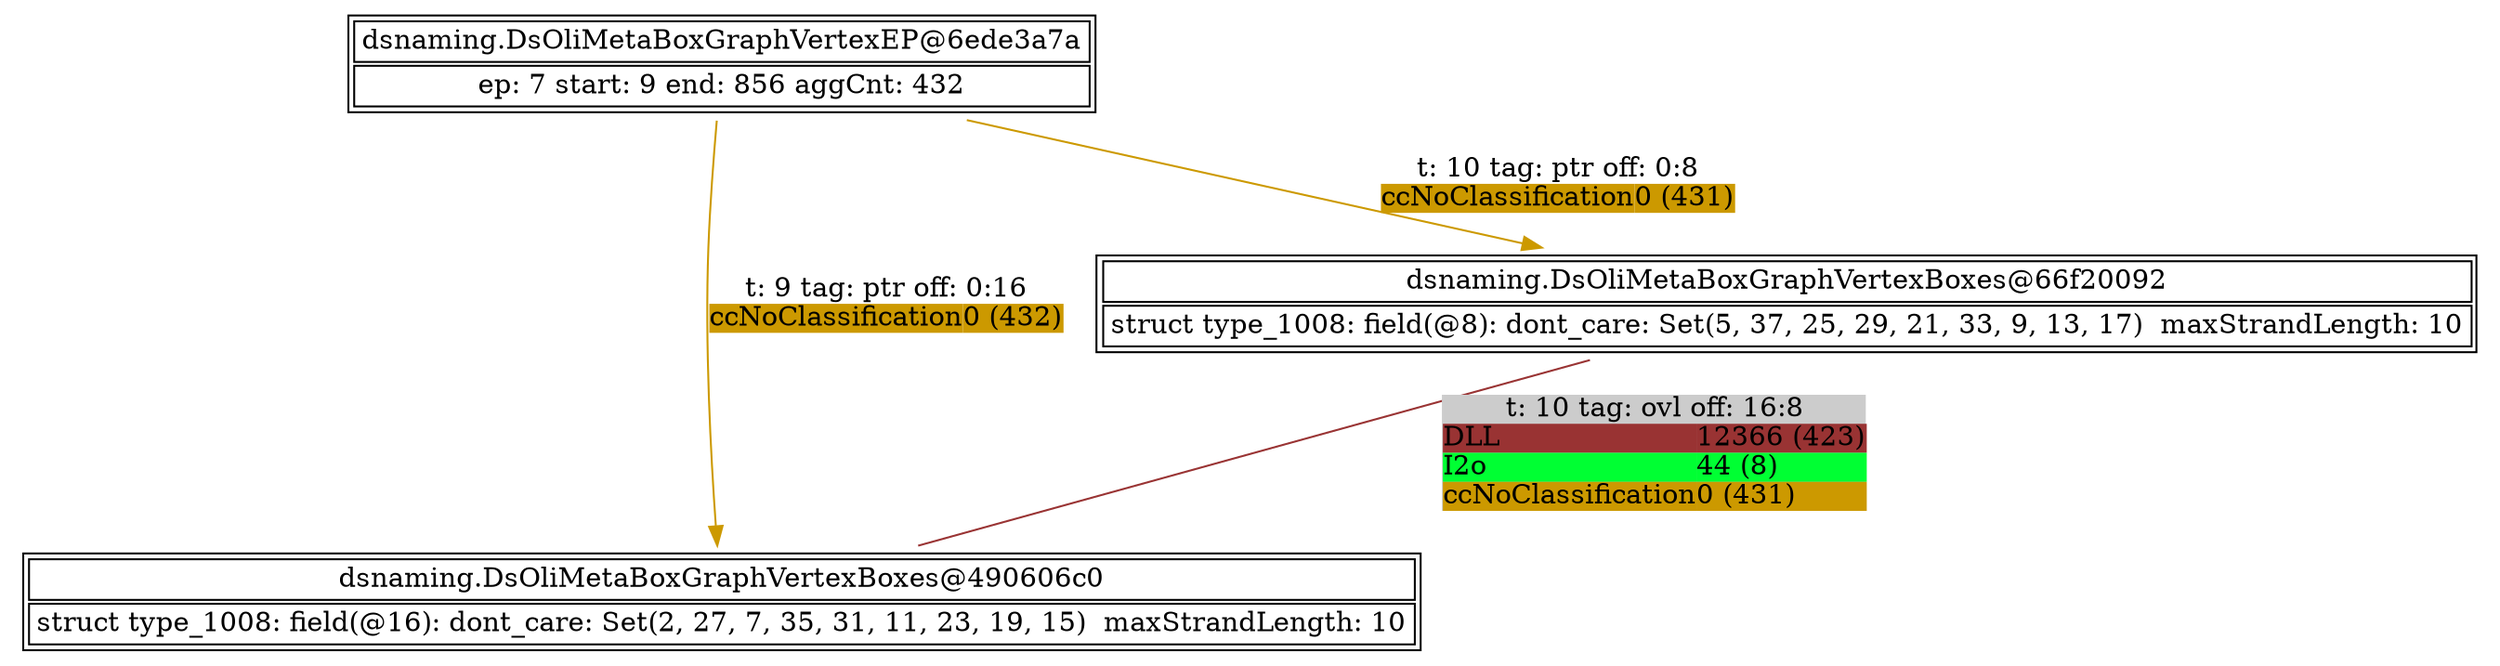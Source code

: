 digraph G {
	"dsnaming.DsOliMetaBoxGraphVertexEP@6ede3a7a" -> "dsnaming.DsOliMetaBoxGraphVertexBoxes@490606c0" [color = "#CC9900", label = <<TABLE BORDER="0" ALIGN="left" COLOR="black" CELLBORDER="0"  CELLPADDING="0" CELLSPACING="0"><TR><TD COLSPAN="2">t: 9 tag: ptr off: 0:16</TD></TR><TR><TD ALIGN="left" BGCOLOR="#CC9900">ccNoClassification</TD><TD ALIGN="left" BGCOLOR="#CC9900">0 (432)</TD></TR></TABLE>>]
	"dsnaming.DsOliMetaBoxGraphVertexEP@6ede3a7a" -> "dsnaming.DsOliMetaBoxGraphVertexBoxes@66f20092" [color = "#CC9900", label = <<TABLE BORDER="0" ALIGN="left" COLOR="black" CELLBORDER="0"  CELLPADDING="0" CELLSPACING="0"><TR><TD COLSPAN="2">t: 10 tag: ptr off: 0:8</TD></TR><TR><TD ALIGN="left" BGCOLOR="#CC9900">ccNoClassification</TD><TD ALIGN="left" BGCOLOR="#CC9900">0 (431)</TD></TR></TABLE>>]
	"dsnaming.DsOliMetaBoxGraphVertexBoxes@66f20092" -> "dsnaming.DsOliMetaBoxGraphVertexBoxes@490606c0" [dir = none, label = <<TABLE BORDER="0" ALIGN="left" BGCOLOR="#CCCCCC" COLOR="black" CELLBORDER="0" CELLPADDING="0" CELLSPACING="0"><TR><TD COLSPAN="2">t: 10 tag: ovl off: 16:8</TD></TR><TR><TD ALIGN="left" BGCOLOR="#993333">DLL</TD><TD ALIGN="left" BGCOLOR="#993333">12366 (423)</TD></TR><TR><TD ALIGN="left" BGCOLOR="#00FF33">I2o</TD><TD ALIGN="left" BGCOLOR="#00FF33">44 (8)</TD></TR><TR><TD ALIGN="left" BGCOLOR="#CC9900">ccNoClassification</TD><TD ALIGN="left" BGCOLOR="#CC9900">0 (431)</TD></TR></TABLE>>, color = "#993333"]
	subgraph connected_vertices {
		rankdir = LR
		"dsnaming.DsOliMetaBoxGraphVertexBoxes@66f20092"  [label = <<TABLE><TR><TD COLSPAN="2">dsnaming.DsOliMetaBoxGraphVertexBoxes@66f20092</TD></TR><TR><TD COLSPAN="2">struct type_1008: field(@8): dont_care: Set(5, 37, 25, 29, 21, 33, 9, 13, 17)  maxStrandLength: 10</TD></TR></TABLE>>, shape = none]
		"dsnaming.DsOliMetaBoxGraphVertexBoxes@490606c0"  [label = <<TABLE><TR><TD COLSPAN="2">dsnaming.DsOliMetaBoxGraphVertexBoxes@490606c0</TD></TR><TR><TD COLSPAN="2">struct type_1008: field(@16): dont_care: Set(2, 27, 7, 35, 31, 11, 23, 19, 15)  maxStrandLength: 10</TD></TR></TABLE>>, shape = none]
		"dsnaming.DsOliMetaBoxGraphVertexEP@6ede3a7a"  [label = <<TABLE><TR><TD COLSPAN="2">dsnaming.DsOliMetaBoxGraphVertexEP@6ede3a7a</TD></TR><TR><TD COLSPAN="2">ep: 7 start: 9 end: 856 aggCnt: 432</TD></TR></TABLE>>, shape = none]
	}
}